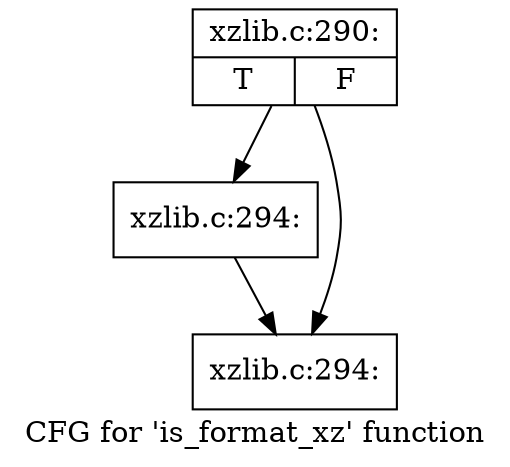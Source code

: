 digraph "CFG for 'is_format_xz' function" {
	label="CFG for 'is_format_xz' function";

	Node0x559901d41250 [shape=record,label="{xzlib.c:290:|{<s0>T|<s1>F}}"];
	Node0x559901d41250 -> Node0x559901d41d00;
	Node0x559901d41250 -> Node0x559901d41cb0;
	Node0x559901d41d00 [shape=record,label="{xzlib.c:294:}"];
	Node0x559901d41d00 -> Node0x559901d41cb0;
	Node0x559901d41cb0 [shape=record,label="{xzlib.c:294:}"];
}
